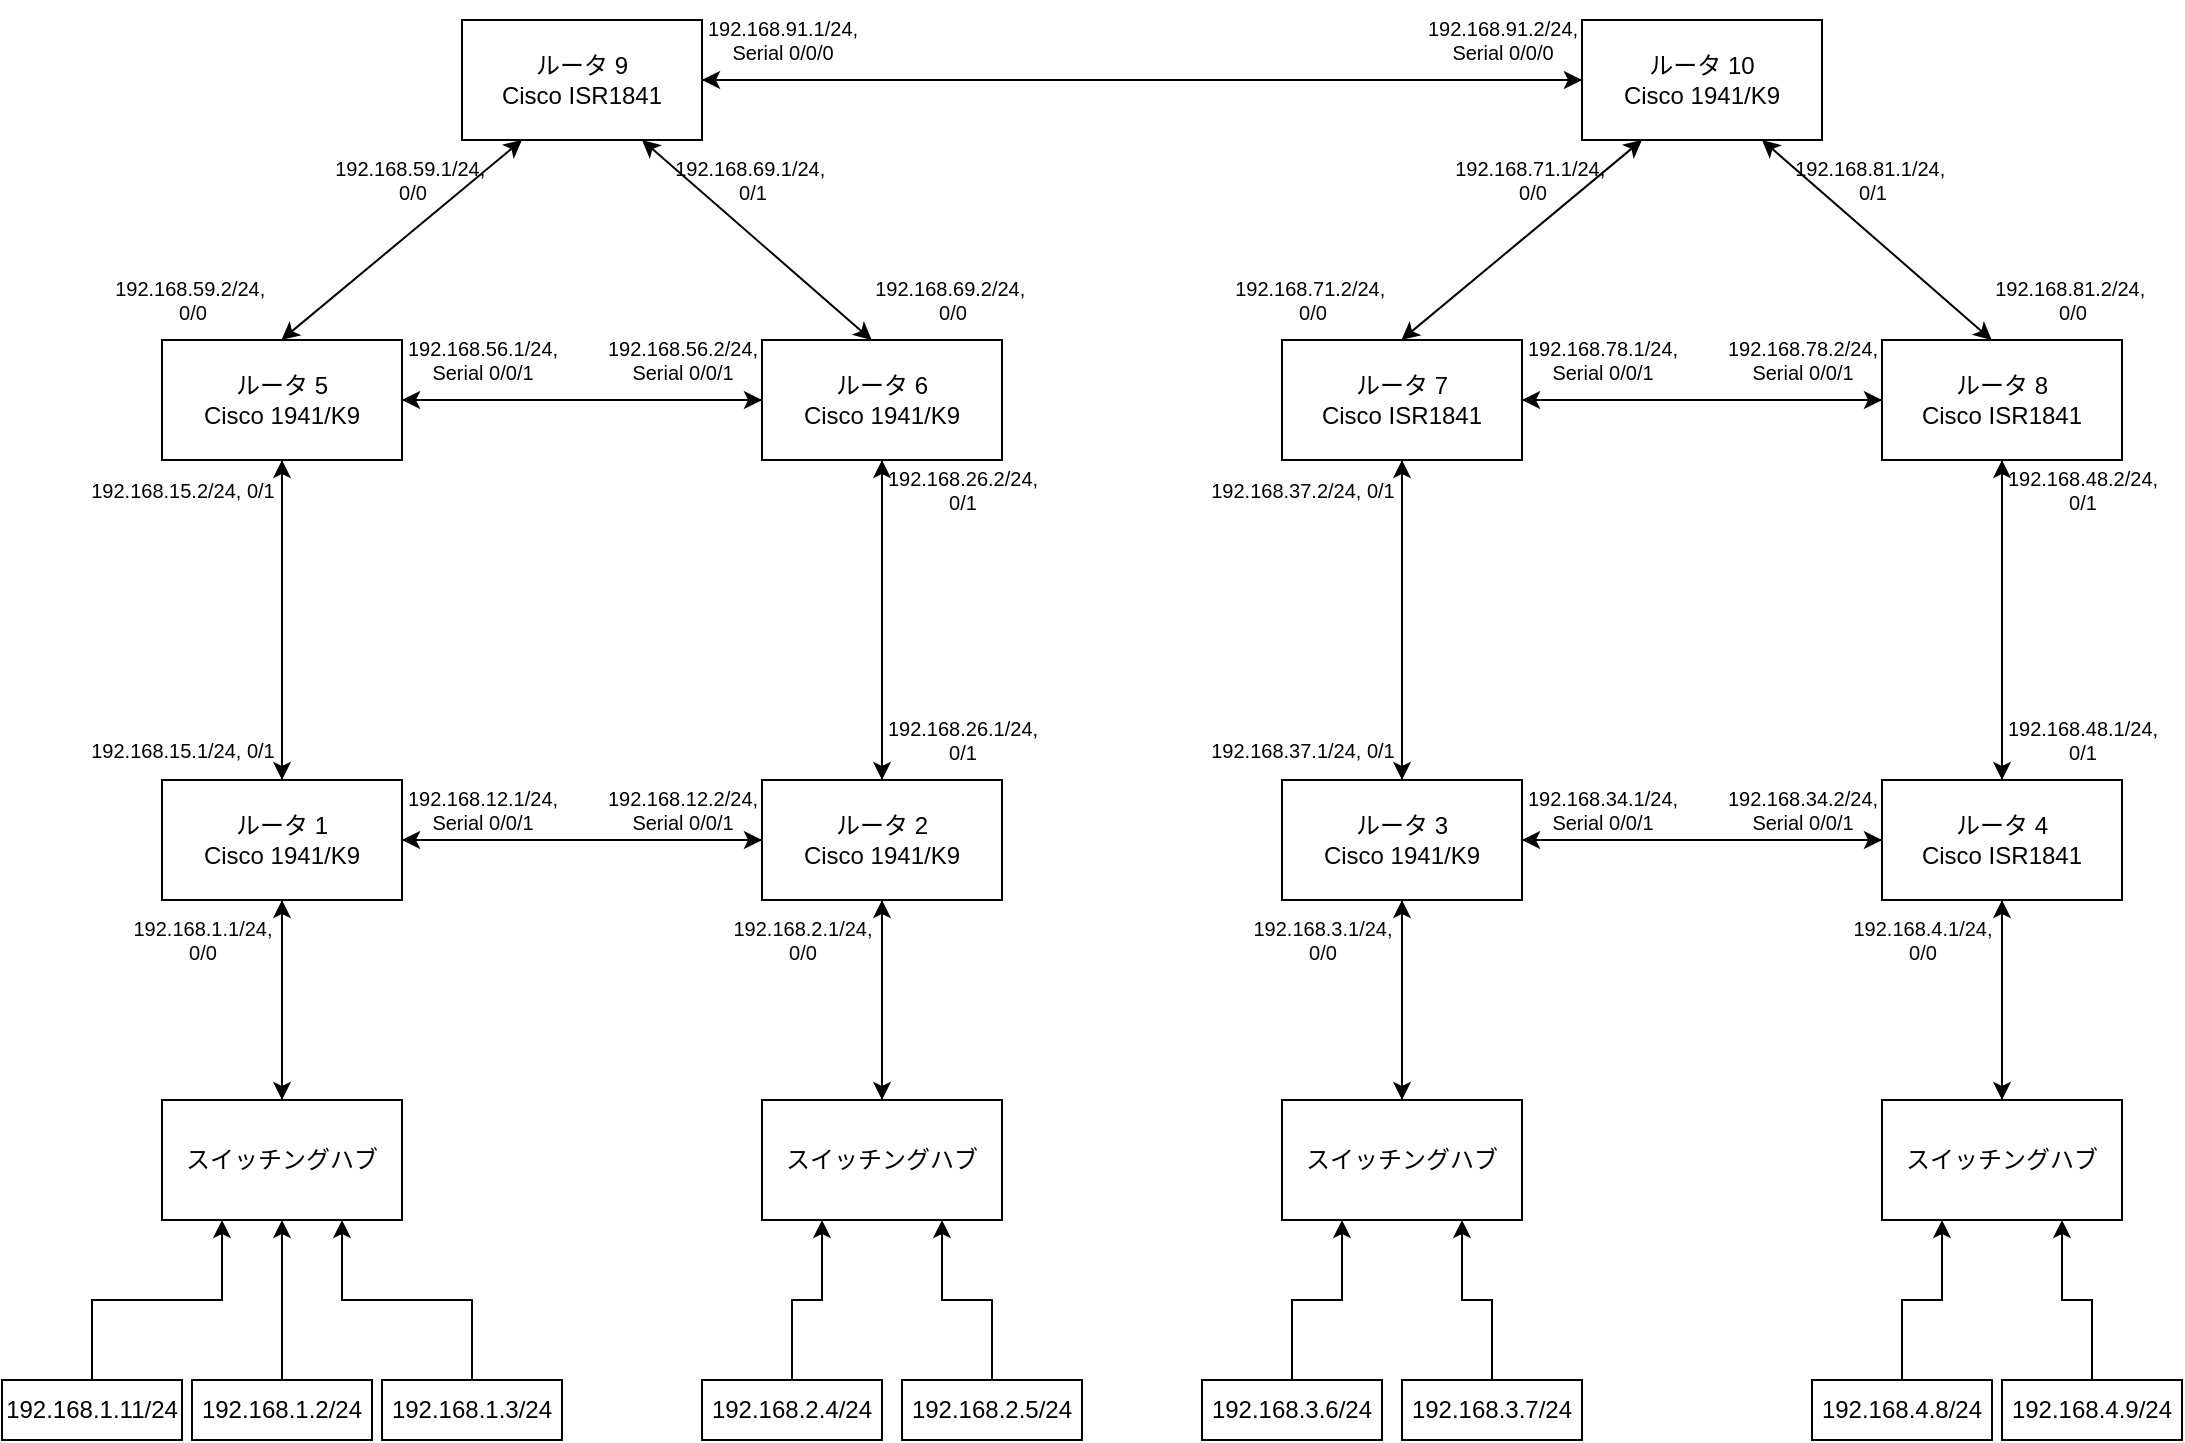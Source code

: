 <mxfile version="26.2.14">
  <diagram name="ページ1" id="IHWBm8F0MaHIAAMMsUK_">
    <mxGraphModel grid="1" page="1" gridSize="10" guides="1" tooltips="1" connect="1" arrows="1" fold="1" pageScale="1" pageWidth="1169" pageHeight="827" math="0" shadow="0">
      <root>
        <mxCell id="0" />
        <mxCell id="1" parent="0" />
        <mxCell id="WAXmCKPnWNZg_kObu25O-7" style="edgeStyle=orthogonalEdgeStyle;rounded=0;orthogonalLoop=1;jettySize=auto;html=1;exitX=0.5;exitY=0;exitDx=0;exitDy=0;entryX=0.25;entryY=1;entryDx=0;entryDy=0;" edge="1" parent="1" source="jHL8JFIjxgsYVEMmiiz9-1" target="WAXmCKPnWNZg_kObu25O-2">
          <mxGeometry relative="1" as="geometry" />
        </mxCell>
        <mxCell id="jHL8JFIjxgsYVEMmiiz9-1" value="192.168.1.11/24" style="rounded=0;whiteSpace=wrap;html=1;" vertex="1" parent="1">
          <mxGeometry x="40" y="1560" width="90" height="30" as="geometry" />
        </mxCell>
        <mxCell id="WAXmCKPnWNZg_kObu25O-61" style="edgeStyle=orthogonalEdgeStyle;rounded=0;orthogonalLoop=1;jettySize=auto;html=1;entryX=0.5;entryY=1;entryDx=0;entryDy=0;" edge="1" parent="1" source="jHL8JFIjxgsYVEMmiiz9-3" target="WAXmCKPnWNZg_kObu25O-2">
          <mxGeometry relative="1" as="geometry" />
        </mxCell>
        <mxCell id="jHL8JFIjxgsYVEMmiiz9-3" value="192.168.1.2/24" style="rounded=0;whiteSpace=wrap;html=1;" vertex="1" parent="1">
          <mxGeometry x="135" y="1560" width="90" height="30" as="geometry" />
        </mxCell>
        <mxCell id="WAXmCKPnWNZg_kObu25O-13" style="edgeStyle=orthogonalEdgeStyle;rounded=0;orthogonalLoop=1;jettySize=auto;html=1;entryX=0.75;entryY=1;entryDx=0;entryDy=0;" edge="1" parent="1" source="jHL8JFIjxgsYVEMmiiz9-4" target="WAXmCKPnWNZg_kObu25O-2">
          <mxGeometry relative="1" as="geometry" />
        </mxCell>
        <mxCell id="jHL8JFIjxgsYVEMmiiz9-4" value="192.168.1.3/24" style="rounded=0;whiteSpace=wrap;html=1;" vertex="1" parent="1">
          <mxGeometry x="230" y="1560" width="90" height="30" as="geometry" />
        </mxCell>
        <mxCell id="WAXmCKPnWNZg_kObu25O-15" style="edgeStyle=orthogonalEdgeStyle;rounded=0;orthogonalLoop=1;jettySize=auto;html=1;exitX=0.5;exitY=0;exitDx=0;exitDy=0;entryX=0.25;entryY=1;entryDx=0;entryDy=0;" edge="1" parent="1" source="jHL8JFIjxgsYVEMmiiz9-5" target="WAXmCKPnWNZg_kObu25O-3">
          <mxGeometry relative="1" as="geometry" />
        </mxCell>
        <mxCell id="jHL8JFIjxgsYVEMmiiz9-5" value="192.168.2.4/24" style="rounded=0;whiteSpace=wrap;html=1;" vertex="1" parent="1">
          <mxGeometry x="390" y="1560" width="90" height="30" as="geometry" />
        </mxCell>
        <mxCell id="WAXmCKPnWNZg_kObu25O-16" style="edgeStyle=orthogonalEdgeStyle;rounded=0;orthogonalLoop=1;jettySize=auto;html=1;exitX=0.5;exitY=0;exitDx=0;exitDy=0;entryX=0.75;entryY=1;entryDx=0;entryDy=0;" edge="1" parent="1" source="jHL8JFIjxgsYVEMmiiz9-6" target="WAXmCKPnWNZg_kObu25O-3">
          <mxGeometry relative="1" as="geometry" />
        </mxCell>
        <mxCell id="jHL8JFIjxgsYVEMmiiz9-6" value="192.168.2.5/24" style="rounded=0;whiteSpace=wrap;html=1;" vertex="1" parent="1">
          <mxGeometry x="490" y="1560" width="90" height="30" as="geometry" />
        </mxCell>
        <mxCell id="WAXmCKPnWNZg_kObu25O-25" style="edgeStyle=orthogonalEdgeStyle;rounded=0;orthogonalLoop=1;jettySize=auto;html=1;" edge="1" parent="1" source="WAXmCKPnWNZg_kObu25O-2" target="WAXmCKPnWNZg_kObu25O-19">
          <mxGeometry relative="1" as="geometry" />
        </mxCell>
        <mxCell id="WAXmCKPnWNZg_kObu25O-2" value="スイッチングハブ" style="rounded=0;whiteSpace=wrap;html=1;" vertex="1" parent="1">
          <mxGeometry x="120" y="1420" width="120" height="60" as="geometry" />
        </mxCell>
        <mxCell id="WAXmCKPnWNZg_kObu25O-26" style="edgeStyle=orthogonalEdgeStyle;rounded=0;orthogonalLoop=1;jettySize=auto;html=1;entryX=0.5;entryY=1;entryDx=0;entryDy=0;" edge="1" parent="1" source="WAXmCKPnWNZg_kObu25O-3" target="WAXmCKPnWNZg_kObu25O-20">
          <mxGeometry relative="1" as="geometry" />
        </mxCell>
        <mxCell id="WAXmCKPnWNZg_kObu25O-3" value="スイッチングハブ" style="rounded=0;whiteSpace=wrap;html=1;" vertex="1" parent="1">
          <mxGeometry x="420" y="1420" width="120" height="60" as="geometry" />
        </mxCell>
        <mxCell id="WAXmCKPnWNZg_kObu25O-36" style="edgeStyle=orthogonalEdgeStyle;rounded=0;orthogonalLoop=1;jettySize=auto;html=1;entryX=0.5;entryY=1;entryDx=0;entryDy=0;" edge="1" parent="1" source="WAXmCKPnWNZg_kObu25O-19" target="WAXmCKPnWNZg_kObu25O-32">
          <mxGeometry relative="1" as="geometry" />
        </mxCell>
        <mxCell id="WAXmCKPnWNZg_kObu25O-41" style="edgeStyle=orthogonalEdgeStyle;rounded=0;orthogonalLoop=1;jettySize=auto;html=1;entryX=0;entryY=0.5;entryDx=0;entryDy=0;" edge="1" parent="1" source="WAXmCKPnWNZg_kObu25O-19" target="WAXmCKPnWNZg_kObu25O-20">
          <mxGeometry relative="1" as="geometry" />
        </mxCell>
        <mxCell id="WAXmCKPnWNZg_kObu25O-49" style="edgeStyle=orthogonalEdgeStyle;rounded=0;orthogonalLoop=1;jettySize=auto;html=1;" edge="1" parent="1" source="WAXmCKPnWNZg_kObu25O-19" target="WAXmCKPnWNZg_kObu25O-2">
          <mxGeometry relative="1" as="geometry" />
        </mxCell>
        <mxCell id="WAXmCKPnWNZg_kObu25O-19" value="ルータ 1&lt;br&gt;Cisco 1941/K9" style="rounded=0;whiteSpace=wrap;html=1;" vertex="1" parent="1">
          <mxGeometry x="120" y="1260" width="120" height="60" as="geometry" />
        </mxCell>
        <mxCell id="WAXmCKPnWNZg_kObu25O-37" style="edgeStyle=orthogonalEdgeStyle;rounded=0;orthogonalLoop=1;jettySize=auto;html=1;entryX=0.5;entryY=1;entryDx=0;entryDy=0;" edge="1" parent="1" source="WAXmCKPnWNZg_kObu25O-20" target="WAXmCKPnWNZg_kObu25O-33">
          <mxGeometry relative="1" as="geometry" />
        </mxCell>
        <mxCell id="WAXmCKPnWNZg_kObu25O-42" style="edgeStyle=orthogonalEdgeStyle;rounded=0;orthogonalLoop=1;jettySize=auto;html=1;entryX=1;entryY=0.5;entryDx=0;entryDy=0;" edge="1" parent="1" source="WAXmCKPnWNZg_kObu25O-20" target="WAXmCKPnWNZg_kObu25O-19">
          <mxGeometry relative="1" as="geometry" />
        </mxCell>
        <mxCell id="WAXmCKPnWNZg_kObu25O-50" style="edgeStyle=orthogonalEdgeStyle;rounded=0;orthogonalLoop=1;jettySize=auto;html=1;" edge="1" parent="1" source="WAXmCKPnWNZg_kObu25O-20" target="WAXmCKPnWNZg_kObu25O-3">
          <mxGeometry relative="1" as="geometry" />
        </mxCell>
        <mxCell id="WAXmCKPnWNZg_kObu25O-20" value="ルータ 2&lt;div&gt;Cisco 1941/K9&lt;/div&gt;" style="rounded=0;whiteSpace=wrap;html=1;" vertex="1" parent="1">
          <mxGeometry x="420" y="1260" width="120" height="60" as="geometry" />
        </mxCell>
        <mxCell id="WAXmCKPnWNZg_kObu25O-48" style="edgeStyle=orthogonalEdgeStyle;rounded=0;orthogonalLoop=1;jettySize=auto;html=1;" edge="1" parent="1" source="WAXmCKPnWNZg_kObu25O-32" target="WAXmCKPnWNZg_kObu25O-19">
          <mxGeometry relative="1" as="geometry" />
        </mxCell>
        <mxCell id="WAXmCKPnWNZg_kObu25O-84" style="edgeStyle=orthogonalEdgeStyle;rounded=0;orthogonalLoop=1;jettySize=auto;html=1;entryX=0;entryY=0.5;entryDx=0;entryDy=0;" edge="1" parent="1" source="WAXmCKPnWNZg_kObu25O-32" target="WAXmCKPnWNZg_kObu25O-33">
          <mxGeometry relative="1" as="geometry" />
        </mxCell>
        <mxCell id="WAXmCKPnWNZg_kObu25O-32" value="ルータ 5&lt;div&gt;Cisco 1941/K9&lt;/div&gt;" style="rounded=0;whiteSpace=wrap;html=1;" vertex="1" parent="1">
          <mxGeometry x="120" y="1040" width="120" height="60" as="geometry" />
        </mxCell>
        <mxCell id="WAXmCKPnWNZg_kObu25O-43" style="edgeStyle=orthogonalEdgeStyle;rounded=0;orthogonalLoop=1;jettySize=auto;html=1;" edge="1" parent="1" source="WAXmCKPnWNZg_kObu25O-33">
          <mxGeometry relative="1" as="geometry">
            <mxPoint x="480" y="1260" as="targetPoint" />
          </mxGeometry>
        </mxCell>
        <mxCell id="WAXmCKPnWNZg_kObu25O-89" style="edgeStyle=orthogonalEdgeStyle;rounded=0;orthogonalLoop=1;jettySize=auto;html=1;entryX=1;entryY=0.5;entryDx=0;entryDy=0;" edge="1" parent="1" source="WAXmCKPnWNZg_kObu25O-33" target="WAXmCKPnWNZg_kObu25O-32">
          <mxGeometry relative="1" as="geometry" />
        </mxCell>
        <mxCell id="WAXmCKPnWNZg_kObu25O-33" value="ルータ 6&lt;div&gt;Cisco 1941/K9&lt;/div&gt;" style="rounded=0;whiteSpace=wrap;html=1;" vertex="1" parent="1">
          <mxGeometry x="420" y="1040" width="120" height="60" as="geometry" />
        </mxCell>
        <mxCell id="WAXmCKPnWNZg_kObu25O-151" style="edgeStyle=orthogonalEdgeStyle;rounded=0;orthogonalLoop=1;jettySize=auto;html=1;entryX=0;entryY=0.5;entryDx=0;entryDy=0;" edge="1" parent="1" source="WAXmCKPnWNZg_kObu25O-62" target="WAXmCKPnWNZg_kObu25O-127">
          <mxGeometry relative="1" as="geometry" />
        </mxCell>
        <mxCell id="WAXmCKPnWNZg_kObu25O-62" value="ルータ 9&lt;div&gt;Cisco ISR1841&lt;/div&gt;" style="rounded=0;whiteSpace=wrap;html=1;" vertex="1" parent="1">
          <mxGeometry x="270" y="880" width="120" height="60" as="geometry" />
        </mxCell>
        <mxCell id="WAXmCKPnWNZg_kObu25O-68" value="" style="endArrow=classic;startArrow=classic;html=1;rounded=0;entryX=0.25;entryY=1;entryDx=0;entryDy=0;" edge="1" parent="1" target="WAXmCKPnWNZg_kObu25O-62">
          <mxGeometry width="50" height="50" relative="1" as="geometry">
            <mxPoint x="179.69" y="1040" as="sourcePoint" />
            <mxPoint x="179.69" y="980" as="targetPoint" />
          </mxGeometry>
        </mxCell>
        <mxCell id="WAXmCKPnWNZg_kObu25O-69" value="" style="endArrow=classic;startArrow=classic;html=1;rounded=0;entryX=0.75;entryY=1;entryDx=0;entryDy=0;" edge="1" parent="1" target="WAXmCKPnWNZg_kObu25O-62">
          <mxGeometry width="50" height="50" relative="1" as="geometry">
            <mxPoint x="474.85" y="1040" as="sourcePoint" />
            <mxPoint x="595.16" y="940" as="targetPoint" />
          </mxGeometry>
        </mxCell>
        <mxCell id="WAXmCKPnWNZg_kObu25O-74" value="&lt;font&gt;192.168.1.1/24,&lt;/font&gt;&lt;div&gt;&lt;font&gt;0/0&lt;/font&gt;&lt;/div&gt;" style="text;html=1;align=center;verticalAlign=middle;resizable=0;points=[];autosize=1;strokeColor=none;fillColor=none;fontSize=10;" vertex="1" parent="1">
          <mxGeometry x="95" y="1320" width="90" height="40" as="geometry" />
        </mxCell>
        <mxCell id="WAXmCKPnWNZg_kObu25O-75" value="&lt;font&gt;192.168.2.1/24,&lt;/font&gt;&lt;div&gt;&lt;font&gt;0/0&lt;/font&gt;&lt;/div&gt;" style="text;html=1;align=center;verticalAlign=middle;resizable=0;points=[];autosize=1;strokeColor=none;fillColor=none;fontSize=10;" vertex="1" parent="1">
          <mxGeometry x="395" y="1320" width="90" height="40" as="geometry" />
        </mxCell>
        <mxCell id="WAXmCKPnWNZg_kObu25O-78" value="&lt;font&gt;192.168.15.2/24, 0/1&lt;/font&gt;" style="text;html=1;align=center;verticalAlign=middle;resizable=0;points=[];autosize=1;strokeColor=none;fillColor=none;fontSize=10;" vertex="1" parent="1">
          <mxGeometry x="70" y="1100" width="120" height="30" as="geometry" />
        </mxCell>
        <mxCell id="WAXmCKPnWNZg_kObu25O-79" value="&lt;font&gt;192.168.15.1/24, 0/1&lt;/font&gt;" style="text;html=1;align=center;verticalAlign=middle;resizable=0;points=[];autosize=1;strokeColor=none;fillColor=none;fontSize=10;" vertex="1" parent="1">
          <mxGeometry x="70" y="1230" width="120" height="30" as="geometry" />
        </mxCell>
        <mxCell id="WAXmCKPnWNZg_kObu25O-80" value="&lt;font&gt;192.168.12.1/24,&lt;br&gt;Serial 0/0/1&lt;/font&gt;" style="text;html=1;align=center;verticalAlign=middle;resizable=0;points=[];autosize=1;strokeColor=none;fillColor=none;fontSize=10;" vertex="1" parent="1">
          <mxGeometry x="230" y="1255" width="100" height="40" as="geometry" />
        </mxCell>
        <mxCell id="WAXmCKPnWNZg_kObu25O-81" value="&lt;font&gt;192.168.12.2/24,&lt;br&gt;Serial 0/0/1&lt;/font&gt;" style="text;html=1;align=center;verticalAlign=middle;resizable=0;points=[];autosize=1;strokeColor=none;fillColor=none;fontSize=10;" vertex="1" parent="1">
          <mxGeometry x="330" y="1255" width="100" height="40" as="geometry" />
        </mxCell>
        <mxCell id="WAXmCKPnWNZg_kObu25O-82" value="&lt;font&gt;192.168.26.1/24,&lt;br&gt;0/1&lt;/font&gt;" style="text;html=1;align=center;verticalAlign=middle;resizable=0;points=[];autosize=1;strokeColor=none;fillColor=none;fontSize=10;" vertex="1" parent="1">
          <mxGeometry x="470" y="1220" width="100" height="40" as="geometry" />
        </mxCell>
        <mxCell id="WAXmCKPnWNZg_kObu25O-83" value="&lt;font&gt;192.168.26.2/24,&lt;br&gt;0/1&lt;/font&gt;" style="text;html=1;align=center;verticalAlign=middle;resizable=0;points=[];autosize=1;strokeColor=none;fillColor=none;fontSize=10;" vertex="1" parent="1">
          <mxGeometry x="470" y="1095" width="100" height="40" as="geometry" />
        </mxCell>
        <mxCell id="WAXmCKPnWNZg_kObu25O-86" value="&lt;font&gt;192.168.56.1/24,&lt;br&gt;Serial 0/0/1&lt;/font&gt;" style="text;html=1;align=center;verticalAlign=middle;resizable=0;points=[];autosize=1;strokeColor=none;fillColor=none;fontSize=10;" vertex="1" parent="1">
          <mxGeometry x="230" y="1030" width="100" height="40" as="geometry" />
        </mxCell>
        <mxCell id="WAXmCKPnWNZg_kObu25O-90" value="&lt;font&gt;192.168.56.2/24,&lt;br&gt;Serial 0/0/1&lt;/font&gt;" style="text;html=1;align=center;verticalAlign=middle;resizable=0;points=[];autosize=1;strokeColor=none;fillColor=none;fontSize=10;" vertex="1" parent="1">
          <mxGeometry x="330" y="1030" width="100" height="40" as="geometry" />
        </mxCell>
        <mxCell id="WAXmCKPnWNZg_kObu25O-91" value="&lt;font&gt;192.168.59.2/24,&amp;nbsp;&lt;br&gt;0/0&lt;/font&gt;" style="text;html=1;align=center;verticalAlign=middle;resizable=0;points=[];autosize=1;strokeColor=none;fillColor=none;fontSize=10;" vertex="1" parent="1">
          <mxGeometry x="85" y="1000" width="100" height="40" as="geometry" />
        </mxCell>
        <mxCell id="WAXmCKPnWNZg_kObu25O-92" value="&lt;font&gt;192.168.69.2/24,&amp;nbsp;&lt;br&gt;0/0&lt;/font&gt;" style="text;html=1;align=center;verticalAlign=middle;resizable=0;points=[];autosize=1;strokeColor=none;fillColor=none;fontSize=10;" vertex="1" parent="1">
          <mxGeometry x="465" y="1000" width="100" height="40" as="geometry" />
        </mxCell>
        <mxCell id="WAXmCKPnWNZg_kObu25O-93" value="&lt;font&gt;192.168.69.1/24,&amp;nbsp;&lt;br&gt;0/1&lt;/font&gt;" style="text;html=1;align=center;verticalAlign=middle;resizable=0;points=[];autosize=1;strokeColor=none;fillColor=none;fontSize=10;" vertex="1" parent="1">
          <mxGeometry x="365" y="940" width="100" height="40" as="geometry" />
        </mxCell>
        <mxCell id="WAXmCKPnWNZg_kObu25O-94" value="&lt;font&gt;192.168.59.1/24,&amp;nbsp;&lt;br&gt;0/0&lt;/font&gt;" style="text;html=1;align=center;verticalAlign=middle;resizable=0;points=[];autosize=1;strokeColor=none;fillColor=none;fontSize=10;" vertex="1" parent="1">
          <mxGeometry x="195" y="940" width="100" height="40" as="geometry" />
        </mxCell>
        <mxCell id="WAXmCKPnWNZg_kObu25O-95" value="&lt;font&gt;192.168.91.1/24,&lt;br&gt;Serial 0/0/0&lt;/font&gt;" style="text;html=1;align=center;verticalAlign=middle;resizable=0;points=[];autosize=1;strokeColor=none;fillColor=none;fontSize=10;" vertex="1" parent="1">
          <mxGeometry x="380" y="870" width="100" height="40" as="geometry" />
        </mxCell>
        <mxCell id="WAXmCKPnWNZg_kObu25O-145" style="edgeStyle=orthogonalEdgeStyle;rounded=0;orthogonalLoop=1;jettySize=auto;html=1;entryX=0.25;entryY=1;entryDx=0;entryDy=0;" edge="1" parent="1" source="WAXmCKPnWNZg_kObu25O-102" target="WAXmCKPnWNZg_kObu25O-110">
          <mxGeometry relative="1" as="geometry" />
        </mxCell>
        <mxCell id="WAXmCKPnWNZg_kObu25O-102" value="192.168.3.6/24" style="rounded=0;whiteSpace=wrap;html=1;" vertex="1" parent="1">
          <mxGeometry x="640" y="1560" width="90" height="30" as="geometry" />
        </mxCell>
        <mxCell id="WAXmCKPnWNZg_kObu25O-146" style="edgeStyle=orthogonalEdgeStyle;rounded=0;orthogonalLoop=1;jettySize=auto;html=1;entryX=0.75;entryY=1;entryDx=0;entryDy=0;" edge="1" parent="1" source="WAXmCKPnWNZg_kObu25O-104" target="WAXmCKPnWNZg_kObu25O-110">
          <mxGeometry relative="1" as="geometry" />
        </mxCell>
        <mxCell id="WAXmCKPnWNZg_kObu25O-104" value="192.168.3.7/24" style="rounded=0;whiteSpace=wrap;html=1;" vertex="1" parent="1">
          <mxGeometry x="740" y="1560" width="90" height="30" as="geometry" />
        </mxCell>
        <mxCell id="WAXmCKPnWNZg_kObu25O-147" style="edgeStyle=orthogonalEdgeStyle;rounded=0;orthogonalLoop=1;jettySize=auto;html=1;entryX=0.25;entryY=1;entryDx=0;entryDy=0;" edge="1" parent="1" source="WAXmCKPnWNZg_kObu25O-106" target="WAXmCKPnWNZg_kObu25O-112">
          <mxGeometry relative="1" as="geometry" />
        </mxCell>
        <mxCell id="WAXmCKPnWNZg_kObu25O-106" value="192.168.4.8/24" style="rounded=0;whiteSpace=wrap;html=1;" vertex="1" parent="1">
          <mxGeometry x="945" y="1560" width="90" height="30" as="geometry" />
        </mxCell>
        <mxCell id="WAXmCKPnWNZg_kObu25O-148" style="edgeStyle=orthogonalEdgeStyle;rounded=0;orthogonalLoop=1;jettySize=auto;html=1;entryX=0.75;entryY=1;entryDx=0;entryDy=0;" edge="1" parent="1" source="WAXmCKPnWNZg_kObu25O-108" target="WAXmCKPnWNZg_kObu25O-112">
          <mxGeometry relative="1" as="geometry" />
        </mxCell>
        <mxCell id="WAXmCKPnWNZg_kObu25O-108" value="192.168.4.9/24" style="rounded=0;whiteSpace=wrap;html=1;" vertex="1" parent="1">
          <mxGeometry x="1040" y="1560" width="90" height="30" as="geometry" />
        </mxCell>
        <mxCell id="WAXmCKPnWNZg_kObu25O-109" style="edgeStyle=orthogonalEdgeStyle;rounded=0;orthogonalLoop=1;jettySize=auto;html=1;" edge="1" parent="1" source="WAXmCKPnWNZg_kObu25O-110" target="WAXmCKPnWNZg_kObu25O-116">
          <mxGeometry relative="1" as="geometry" />
        </mxCell>
        <mxCell id="WAXmCKPnWNZg_kObu25O-110" value="スイッチングハブ" style="rounded=0;whiteSpace=wrap;html=1;" vertex="1" parent="1">
          <mxGeometry x="680" y="1420" width="120" height="60" as="geometry" />
        </mxCell>
        <mxCell id="WAXmCKPnWNZg_kObu25O-111" style="edgeStyle=orthogonalEdgeStyle;rounded=0;orthogonalLoop=1;jettySize=auto;html=1;entryX=0.5;entryY=1;entryDx=0;entryDy=0;" edge="1" parent="1" source="WAXmCKPnWNZg_kObu25O-112" target="WAXmCKPnWNZg_kObu25O-120">
          <mxGeometry relative="1" as="geometry" />
        </mxCell>
        <mxCell id="WAXmCKPnWNZg_kObu25O-112" value="スイッチングハブ" style="rounded=0;whiteSpace=wrap;html=1;" vertex="1" parent="1">
          <mxGeometry x="980" y="1420" width="120" height="60" as="geometry" />
        </mxCell>
        <mxCell id="WAXmCKPnWNZg_kObu25O-113" style="edgeStyle=orthogonalEdgeStyle;rounded=0;orthogonalLoop=1;jettySize=auto;html=1;entryX=0.5;entryY=1;entryDx=0;entryDy=0;" edge="1" parent="1" source="WAXmCKPnWNZg_kObu25O-116" target="WAXmCKPnWNZg_kObu25O-123">
          <mxGeometry relative="1" as="geometry" />
        </mxCell>
        <mxCell id="WAXmCKPnWNZg_kObu25O-114" style="edgeStyle=orthogonalEdgeStyle;rounded=0;orthogonalLoop=1;jettySize=auto;html=1;entryX=0;entryY=0.5;entryDx=0;entryDy=0;" edge="1" parent="1" source="WAXmCKPnWNZg_kObu25O-116" target="WAXmCKPnWNZg_kObu25O-120">
          <mxGeometry relative="1" as="geometry" />
        </mxCell>
        <mxCell id="WAXmCKPnWNZg_kObu25O-115" style="edgeStyle=orthogonalEdgeStyle;rounded=0;orthogonalLoop=1;jettySize=auto;html=1;" edge="1" parent="1" source="WAXmCKPnWNZg_kObu25O-116" target="WAXmCKPnWNZg_kObu25O-110">
          <mxGeometry relative="1" as="geometry" />
        </mxCell>
        <mxCell id="WAXmCKPnWNZg_kObu25O-116" value="ルータ 3&lt;div&gt;Cisco 1941/K9&lt;/div&gt;" style="rounded=0;whiteSpace=wrap;html=1;" vertex="1" parent="1">
          <mxGeometry x="680" y="1260" width="120" height="60" as="geometry" />
        </mxCell>
        <mxCell id="WAXmCKPnWNZg_kObu25O-117" style="edgeStyle=orthogonalEdgeStyle;rounded=0;orthogonalLoop=1;jettySize=auto;html=1;entryX=0.5;entryY=1;entryDx=0;entryDy=0;" edge="1" parent="1" source="WAXmCKPnWNZg_kObu25O-120" target="WAXmCKPnWNZg_kObu25O-126">
          <mxGeometry relative="1" as="geometry" />
        </mxCell>
        <mxCell id="WAXmCKPnWNZg_kObu25O-118" style="edgeStyle=orthogonalEdgeStyle;rounded=0;orthogonalLoop=1;jettySize=auto;html=1;entryX=1;entryY=0.5;entryDx=0;entryDy=0;" edge="1" parent="1" source="WAXmCKPnWNZg_kObu25O-120" target="WAXmCKPnWNZg_kObu25O-116">
          <mxGeometry relative="1" as="geometry" />
        </mxCell>
        <mxCell id="WAXmCKPnWNZg_kObu25O-119" style="edgeStyle=orthogonalEdgeStyle;rounded=0;orthogonalLoop=1;jettySize=auto;html=1;" edge="1" parent="1" source="WAXmCKPnWNZg_kObu25O-120" target="WAXmCKPnWNZg_kObu25O-112">
          <mxGeometry relative="1" as="geometry" />
        </mxCell>
        <mxCell id="WAXmCKPnWNZg_kObu25O-120" value="ルータ 4&lt;div&gt;Cisco ISR1841&lt;/div&gt;" style="rounded=0;whiteSpace=wrap;html=1;" vertex="1" parent="1">
          <mxGeometry x="980" y="1260" width="120" height="60" as="geometry" />
        </mxCell>
        <mxCell id="WAXmCKPnWNZg_kObu25O-121" style="edgeStyle=orthogonalEdgeStyle;rounded=0;orthogonalLoop=1;jettySize=auto;html=1;" edge="1" parent="1" source="WAXmCKPnWNZg_kObu25O-123" target="WAXmCKPnWNZg_kObu25O-116">
          <mxGeometry relative="1" as="geometry" />
        </mxCell>
        <mxCell id="WAXmCKPnWNZg_kObu25O-122" style="edgeStyle=orthogonalEdgeStyle;rounded=0;orthogonalLoop=1;jettySize=auto;html=1;entryX=0;entryY=0.5;entryDx=0;entryDy=0;" edge="1" parent="1" source="WAXmCKPnWNZg_kObu25O-123" target="WAXmCKPnWNZg_kObu25O-126">
          <mxGeometry relative="1" as="geometry" />
        </mxCell>
        <mxCell id="WAXmCKPnWNZg_kObu25O-123" value="ルータ 7&lt;div&gt;Cisco ISR1841&lt;/div&gt;" style="rounded=0;whiteSpace=wrap;html=1;" vertex="1" parent="1">
          <mxGeometry x="680" y="1040" width="120" height="60" as="geometry" />
        </mxCell>
        <mxCell id="WAXmCKPnWNZg_kObu25O-124" style="edgeStyle=orthogonalEdgeStyle;rounded=0;orthogonalLoop=1;jettySize=auto;html=1;" edge="1" parent="1" source="WAXmCKPnWNZg_kObu25O-126">
          <mxGeometry relative="1" as="geometry">
            <mxPoint x="1040" y="1260" as="targetPoint" />
          </mxGeometry>
        </mxCell>
        <mxCell id="WAXmCKPnWNZg_kObu25O-125" style="edgeStyle=orthogonalEdgeStyle;rounded=0;orthogonalLoop=1;jettySize=auto;html=1;entryX=1;entryY=0.5;entryDx=0;entryDy=0;" edge="1" parent="1" source="WAXmCKPnWNZg_kObu25O-126" target="WAXmCKPnWNZg_kObu25O-123">
          <mxGeometry relative="1" as="geometry" />
        </mxCell>
        <mxCell id="WAXmCKPnWNZg_kObu25O-126" value="ルータ 8&lt;div&gt;Cisco ISR1841&lt;/div&gt;" style="rounded=0;whiteSpace=wrap;html=1;" vertex="1" parent="1">
          <mxGeometry x="980" y="1040" width="120" height="60" as="geometry" />
        </mxCell>
        <mxCell id="WAXmCKPnWNZg_kObu25O-152" style="edgeStyle=orthogonalEdgeStyle;rounded=0;orthogonalLoop=1;jettySize=auto;html=1;entryX=1;entryY=0.5;entryDx=0;entryDy=0;" edge="1" parent="1" source="WAXmCKPnWNZg_kObu25O-127" target="WAXmCKPnWNZg_kObu25O-62">
          <mxGeometry relative="1" as="geometry" />
        </mxCell>
        <mxCell id="WAXmCKPnWNZg_kObu25O-127" value="ルータ 10&lt;div&gt;Cisco 1941/K9&lt;/div&gt;" style="rounded=0;whiteSpace=wrap;html=1;" vertex="1" parent="1">
          <mxGeometry x="830" y="880" width="120" height="60" as="geometry" />
        </mxCell>
        <mxCell id="WAXmCKPnWNZg_kObu25O-128" value="" style="endArrow=classic;startArrow=classic;html=1;rounded=0;entryX=0.25;entryY=1;entryDx=0;entryDy=0;" edge="1" parent="1" target="WAXmCKPnWNZg_kObu25O-127">
          <mxGeometry width="50" height="50" relative="1" as="geometry">
            <mxPoint x="739.69" y="1040" as="sourcePoint" />
            <mxPoint x="739.69" y="980" as="targetPoint" />
          </mxGeometry>
        </mxCell>
        <mxCell id="WAXmCKPnWNZg_kObu25O-129" value="" style="endArrow=classic;startArrow=classic;html=1;rounded=0;entryX=0.75;entryY=1;entryDx=0;entryDy=0;" edge="1" parent="1" target="WAXmCKPnWNZg_kObu25O-127">
          <mxGeometry width="50" height="50" relative="1" as="geometry">
            <mxPoint x="1034.85" y="1040" as="sourcePoint" />
            <mxPoint x="1155.16" y="940" as="targetPoint" />
          </mxGeometry>
        </mxCell>
        <mxCell id="WAXmCKPnWNZg_kObu25O-130" value="&lt;font&gt;192.168.3.1/24,&lt;/font&gt;&lt;div&gt;&lt;font&gt;0/0&lt;/font&gt;&lt;/div&gt;" style="text;html=1;align=center;verticalAlign=middle;resizable=0;points=[];autosize=1;strokeColor=none;fillColor=none;fontSize=10;" vertex="1" parent="1">
          <mxGeometry x="655" y="1320" width="90" height="40" as="geometry" />
        </mxCell>
        <mxCell id="WAXmCKPnWNZg_kObu25O-131" value="&lt;font&gt;192.168.4.1/24,&lt;/font&gt;&lt;div&gt;&lt;font&gt;0/0&lt;/font&gt;&lt;/div&gt;" style="text;html=1;align=center;verticalAlign=middle;resizable=0;points=[];autosize=1;strokeColor=none;fillColor=none;fontSize=10;" vertex="1" parent="1">
          <mxGeometry x="955" y="1320" width="90" height="40" as="geometry" />
        </mxCell>
        <mxCell id="WAXmCKPnWNZg_kObu25O-132" value="&lt;font&gt;192.168.37.2/24, 0/1&lt;/font&gt;" style="text;html=1;align=center;verticalAlign=middle;resizable=0;points=[];autosize=1;strokeColor=none;fillColor=none;fontSize=10;" vertex="1" parent="1">
          <mxGeometry x="630" y="1100" width="120" height="30" as="geometry" />
        </mxCell>
        <mxCell id="WAXmCKPnWNZg_kObu25O-133" value="&lt;font&gt;192.168.37.1/24, 0/1&lt;/font&gt;" style="text;html=1;align=center;verticalAlign=middle;resizable=0;points=[];autosize=1;strokeColor=none;fillColor=none;fontSize=10;" vertex="1" parent="1">
          <mxGeometry x="630" y="1230" width="120" height="30" as="geometry" />
        </mxCell>
        <mxCell id="WAXmCKPnWNZg_kObu25O-134" value="&lt;font&gt;192.168.34.1/24,&lt;br&gt;Serial 0/0/1&lt;/font&gt;" style="text;html=1;align=center;verticalAlign=middle;resizable=0;points=[];autosize=1;strokeColor=none;fillColor=none;fontSize=10;" vertex="1" parent="1">
          <mxGeometry x="790" y="1255" width="100" height="40" as="geometry" />
        </mxCell>
        <mxCell id="WAXmCKPnWNZg_kObu25O-135" value="&lt;font&gt;192.168.34.2/24,&lt;br&gt;Serial 0/0/1&lt;/font&gt;" style="text;html=1;align=center;verticalAlign=middle;resizable=0;points=[];autosize=1;strokeColor=none;fillColor=none;fontSize=10;" vertex="1" parent="1">
          <mxGeometry x="890" y="1255" width="100" height="40" as="geometry" />
        </mxCell>
        <mxCell id="WAXmCKPnWNZg_kObu25O-136" value="&lt;font&gt;192.168.48.1/24,&lt;br&gt;0/1&lt;/font&gt;" style="text;html=1;align=center;verticalAlign=middle;resizable=0;points=[];autosize=1;strokeColor=none;fillColor=none;fontSize=10;" vertex="1" parent="1">
          <mxGeometry x="1030" y="1220" width="100" height="40" as="geometry" />
        </mxCell>
        <mxCell id="WAXmCKPnWNZg_kObu25O-137" value="&lt;font&gt;192.168.48.2/24,&lt;br&gt;0/1&lt;/font&gt;" style="text;html=1;align=center;verticalAlign=middle;resizable=0;points=[];autosize=1;strokeColor=none;fillColor=none;fontSize=10;" vertex="1" parent="1">
          <mxGeometry x="1030" y="1095" width="100" height="40" as="geometry" />
        </mxCell>
        <mxCell id="WAXmCKPnWNZg_kObu25O-138" value="&lt;font&gt;192.168.78.1/24,&lt;br&gt;Serial 0/0/1&lt;/font&gt;" style="text;html=1;align=center;verticalAlign=middle;resizable=0;points=[];autosize=1;strokeColor=none;fillColor=none;fontSize=10;" vertex="1" parent="1">
          <mxGeometry x="790" y="1030" width="100" height="40" as="geometry" />
        </mxCell>
        <mxCell id="WAXmCKPnWNZg_kObu25O-139" value="&lt;font&gt;192.168.78.2/24,&lt;br&gt;Serial 0/0/1&lt;/font&gt;" style="text;html=1;align=center;verticalAlign=middle;resizable=0;points=[];autosize=1;strokeColor=none;fillColor=none;fontSize=10;" vertex="1" parent="1">
          <mxGeometry x="890" y="1030" width="100" height="40" as="geometry" />
        </mxCell>
        <mxCell id="WAXmCKPnWNZg_kObu25O-140" value="&lt;font&gt;192.168.71.2/24,&amp;nbsp;&lt;br&gt;0/0&lt;/font&gt;" style="text;html=1;align=center;verticalAlign=middle;resizable=0;points=[];autosize=1;strokeColor=none;fillColor=none;fontSize=10;" vertex="1" parent="1">
          <mxGeometry x="645" y="1000" width="100" height="40" as="geometry" />
        </mxCell>
        <mxCell id="WAXmCKPnWNZg_kObu25O-141" value="&lt;font&gt;192.168.81.2/24,&amp;nbsp;&lt;br&gt;0/0&lt;/font&gt;" style="text;html=1;align=center;verticalAlign=middle;resizable=0;points=[];autosize=1;strokeColor=none;fillColor=none;fontSize=10;" vertex="1" parent="1">
          <mxGeometry x="1025" y="1000" width="100" height="40" as="geometry" />
        </mxCell>
        <mxCell id="WAXmCKPnWNZg_kObu25O-142" value="&lt;font&gt;192.168.81.1/24,&amp;nbsp;&lt;br&gt;0/1&lt;/font&gt;" style="text;html=1;align=center;verticalAlign=middle;resizable=0;points=[];autosize=1;strokeColor=none;fillColor=none;fontSize=10;" vertex="1" parent="1">
          <mxGeometry x="925" y="940" width="100" height="40" as="geometry" />
        </mxCell>
        <mxCell id="WAXmCKPnWNZg_kObu25O-143" value="&lt;font&gt;192.168.71.1/24,&amp;nbsp;&lt;br&gt;0/0&lt;/font&gt;" style="text;html=1;align=center;verticalAlign=middle;resizable=0;points=[];autosize=1;strokeColor=none;fillColor=none;fontSize=10;" vertex="1" parent="1">
          <mxGeometry x="755" y="940" width="100" height="40" as="geometry" />
        </mxCell>
        <mxCell id="WAXmCKPnWNZg_kObu25O-144" value="&lt;font&gt;192.168.91.2/24,&lt;br&gt;Serial 0/0/0&lt;/font&gt;" style="text;html=1;align=center;verticalAlign=middle;resizable=0;points=[];autosize=1;strokeColor=none;fillColor=none;fontSize=10;" vertex="1" parent="1">
          <mxGeometry x="740" y="870" width="100" height="40" as="geometry" />
        </mxCell>
      </root>
    </mxGraphModel>
  </diagram>
</mxfile>
